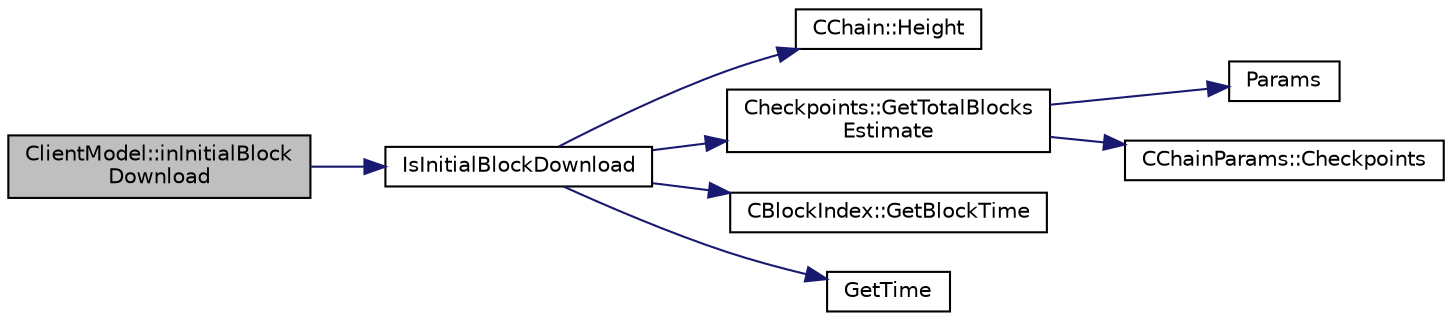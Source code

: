 digraph "ClientModel::inInitialBlockDownload"
{
  edge [fontname="Helvetica",fontsize="10",labelfontname="Helvetica",labelfontsize="10"];
  node [fontname="Helvetica",fontsize="10",shape=record];
  rankdir="LR";
  Node194 [label="ClientModel::inInitialBlock\lDownload",height=0.2,width=0.4,color="black", fillcolor="grey75", style="filled", fontcolor="black"];
  Node194 -> Node195 [color="midnightblue",fontsize="10",style="solid",fontname="Helvetica"];
  Node195 [label="IsInitialBlockDownload",height=0.2,width=0.4,color="black", fillcolor="white", style="filled",URL="$main_8cpp.html#a5edcd96316574fd4a7f3ae0922a5cfd6",tooltip="Check whether we are doing an initial block download (synchronizing from disk or network) ..."];
  Node195 -> Node196 [color="midnightblue",fontsize="10",style="solid",fontname="Helvetica"];
  Node196 [label="CChain::Height",height=0.2,width=0.4,color="black", fillcolor="white", style="filled",URL="$class_c_chain.html#ad4758bc8872ce065a9579f77c3171d40",tooltip="Return the maximal height in the chain. "];
  Node195 -> Node197 [color="midnightblue",fontsize="10",style="solid",fontname="Helvetica"];
  Node197 [label="Checkpoints::GetTotalBlocks\lEstimate",height=0.2,width=0.4,color="black", fillcolor="white", style="filled",URL="$namespace_checkpoints.html#ac4dc0a0ba00009be52fee3eef694c2c0",tooltip="Return conservative estimate of total number of blocks, 0 if unknown. "];
  Node197 -> Node198 [color="midnightblue",fontsize="10",style="solid",fontname="Helvetica"];
  Node198 [label="Params",height=0.2,width=0.4,color="black", fillcolor="white", style="filled",URL="$chainparams_8cpp.html#ace5c5b706d71a324a417dd2db394fd4a",tooltip="Return the currently selected parameters. "];
  Node197 -> Node199 [color="midnightblue",fontsize="10",style="solid",fontname="Helvetica"];
  Node199 [label="CChainParams::Checkpoints",height=0.2,width=0.4,color="black", fillcolor="white", style="filled",URL="$class_c_chain_params.html#aba314e7660492aee43812344fa796d6c"];
  Node195 -> Node200 [color="midnightblue",fontsize="10",style="solid",fontname="Helvetica"];
  Node200 [label="CBlockIndex::GetBlockTime",height=0.2,width=0.4,color="black", fillcolor="white", style="filled",URL="$class_c_block_index.html#a9fe0d4463c07c466f66252e8eec25f5c"];
  Node195 -> Node201 [color="midnightblue",fontsize="10",style="solid",fontname="Helvetica"];
  Node201 [label="GetTime",height=0.2,width=0.4,color="black", fillcolor="white", style="filled",URL="$utiltime_8cpp.html#a46fac5fba8ba905b5f9acb364f5d8c6f",tooltip="For unit testing. "];
}
